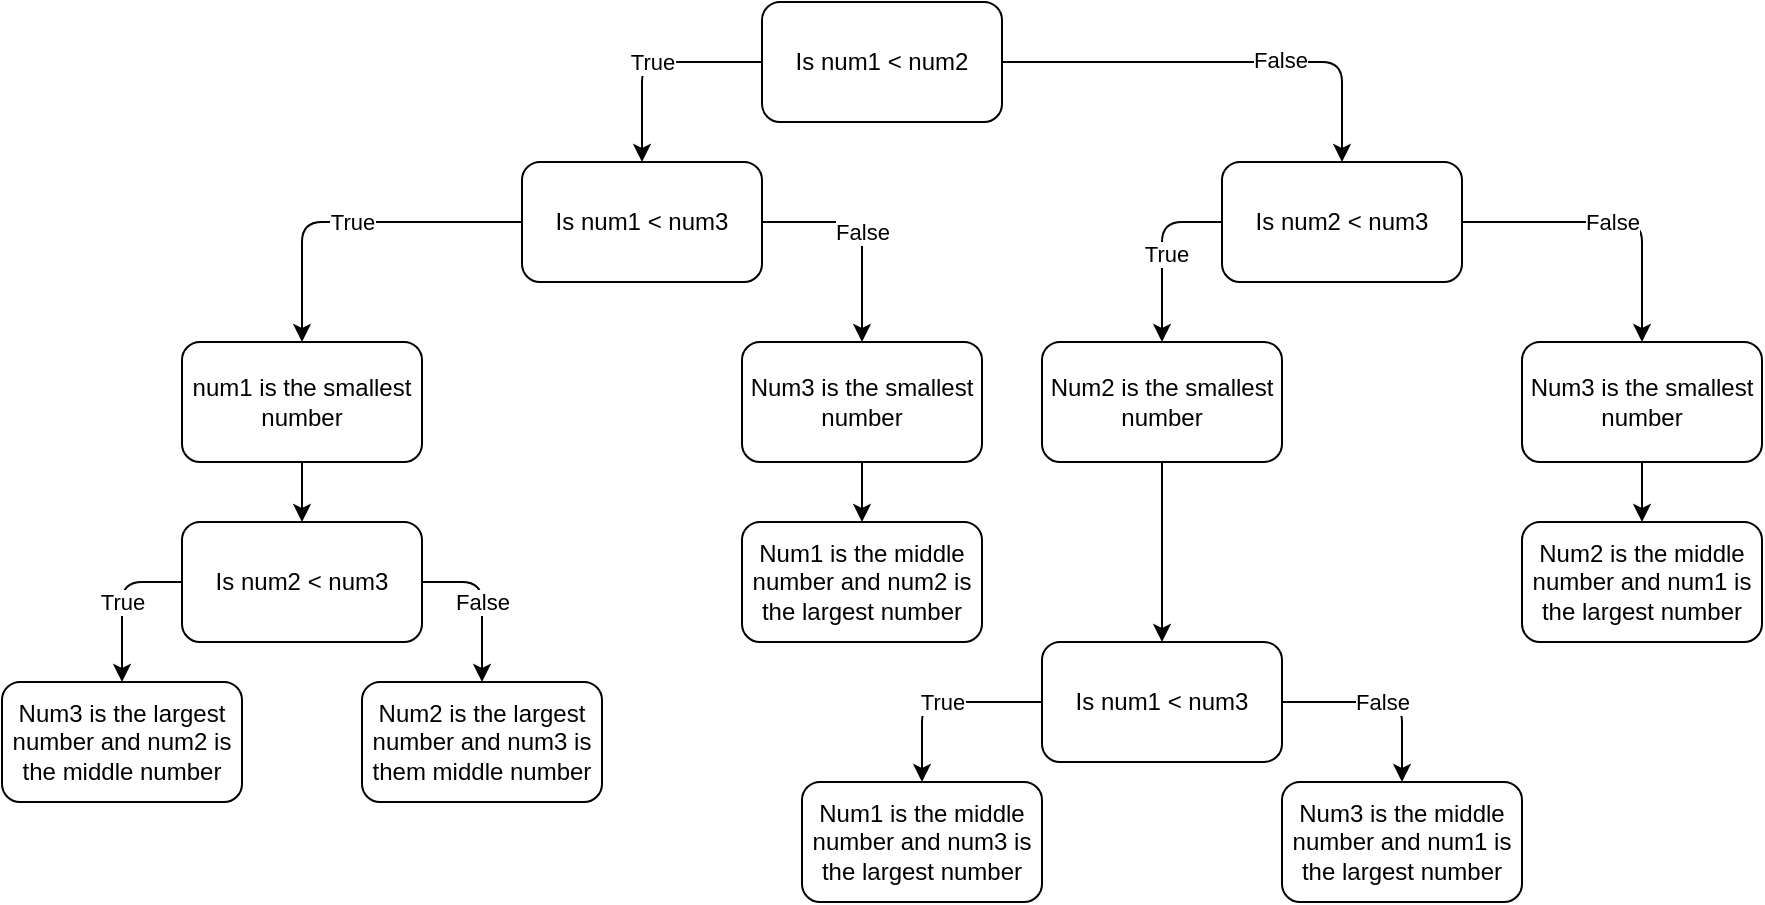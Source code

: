 <mxfile>
    <diagram id="Xt-Fz2Vv2xBR1hrrbZO-" name="Page-1">
        <mxGraphModel dx="1660" dy="566" grid="1" gridSize="10" guides="1" tooltips="1" connect="1" arrows="1" fold="1" page="1" pageScale="1" pageWidth="850" pageHeight="1100" math="0" shadow="0">
            <root>
                <mxCell id="0"/>
                <mxCell id="1" parent="0"/>
                <mxCell id="4" value="True" style="edgeStyle=none;html=1;exitX=0;exitY=0.5;exitDx=0;exitDy=0;entryX=0.5;entryY=0;entryDx=0;entryDy=0;" edge="1" parent="1" source="2" target="3">
                    <mxGeometry relative="1" as="geometry">
                        <Array as="points">
                            <mxPoint x="-105" y="120"/>
                        </Array>
                    </mxGeometry>
                </mxCell>
                <mxCell id="28" style="edgeStyle=none;html=1;exitX=1;exitY=0.5;exitDx=0;exitDy=0;entryX=0.5;entryY=0;entryDx=0;entryDy=0;" edge="1" parent="1" source="2" target="27">
                    <mxGeometry relative="1" as="geometry">
                        <Array as="points">
                            <mxPoint x="245" y="120"/>
                        </Array>
                    </mxGeometry>
                </mxCell>
                <mxCell id="29" value="False" style="edgeLabel;html=1;align=center;verticalAlign=middle;resizable=0;points=[];" vertex="1" connectable="0" parent="28">
                    <mxGeometry x="0.264" y="1" relative="1" as="geometry">
                        <mxPoint as="offset"/>
                    </mxGeometry>
                </mxCell>
                <mxCell id="2" value="Is num1 &amp;lt; num2" style="rounded=1;whiteSpace=wrap;html=1;" vertex="1" parent="1">
                    <mxGeometry x="-45" y="90" width="120" height="60" as="geometry"/>
                </mxCell>
                <mxCell id="6" value="True" style="edgeStyle=none;html=1;exitX=0;exitY=0.5;exitDx=0;exitDy=0;" edge="1" parent="1" source="3" target="5">
                    <mxGeometry relative="1" as="geometry">
                        <Array as="points">
                            <mxPoint x="-275" y="200"/>
                        </Array>
                    </mxGeometry>
                </mxCell>
                <mxCell id="17" value="False" style="edgeStyle=none;html=1;exitX=1;exitY=0.5;exitDx=0;exitDy=0;entryX=0.5;entryY=0;entryDx=0;entryDy=0;" edge="1" parent="1" source="3" target="16">
                    <mxGeometry relative="1" as="geometry">
                        <Array as="points">
                            <mxPoint x="5" y="200"/>
                        </Array>
                    </mxGeometry>
                </mxCell>
                <mxCell id="3" value="Is num1 &amp;lt; num3" style="rounded=1;whiteSpace=wrap;html=1;" vertex="1" parent="1">
                    <mxGeometry x="-165" y="170" width="120" height="60" as="geometry"/>
                </mxCell>
                <mxCell id="18" style="edgeStyle=none;html=1;exitX=0.5;exitY=1;exitDx=0;exitDy=0;entryX=0.5;entryY=0;entryDx=0;entryDy=0;" edge="1" parent="1" source="5" target="10">
                    <mxGeometry relative="1" as="geometry"/>
                </mxCell>
                <mxCell id="5" value="num1 is the smallest number" style="rounded=1;whiteSpace=wrap;html=1;" vertex="1" parent="1">
                    <mxGeometry x="-335" y="260" width="120" height="60" as="geometry"/>
                </mxCell>
                <mxCell id="13" value="True" style="edgeStyle=none;html=1;exitX=0;exitY=0.5;exitDx=0;exitDy=0;entryX=0.5;entryY=0;entryDx=0;entryDy=0;" edge="1" parent="1" source="10" target="12">
                    <mxGeometry relative="1" as="geometry">
                        <Array as="points">
                            <mxPoint x="-365" y="380"/>
                        </Array>
                    </mxGeometry>
                </mxCell>
                <mxCell id="15" value="False" style="edgeStyle=none;html=1;exitX=1;exitY=0.5;exitDx=0;exitDy=0;entryX=0.5;entryY=0;entryDx=0;entryDy=0;" edge="1" parent="1" source="10" target="14">
                    <mxGeometry relative="1" as="geometry">
                        <Array as="points">
                            <mxPoint x="-185" y="380"/>
                        </Array>
                    </mxGeometry>
                </mxCell>
                <mxCell id="10" value="Is num2 &amp;lt; num3" style="rounded=1;whiteSpace=wrap;html=1;" vertex="1" parent="1">
                    <mxGeometry x="-335" y="350" width="120" height="60" as="geometry"/>
                </mxCell>
                <mxCell id="12" value="Num3 is the largest number and num2 is the middle number" style="rounded=1;whiteSpace=wrap;html=1;" vertex="1" parent="1">
                    <mxGeometry x="-425" y="430" width="120" height="60" as="geometry"/>
                </mxCell>
                <mxCell id="14" value="Num2 is the largest number and num3 is them middle number" style="rounded=1;whiteSpace=wrap;html=1;" vertex="1" parent="1">
                    <mxGeometry x="-245" y="430" width="120" height="60" as="geometry"/>
                </mxCell>
                <mxCell id="24" style="edgeStyle=none;html=1;exitX=0.5;exitY=1;exitDx=0;exitDy=0;entryX=0.5;entryY=0;entryDx=0;entryDy=0;" edge="1" parent="1" source="16" target="21">
                    <mxGeometry relative="1" as="geometry"/>
                </mxCell>
                <mxCell id="16" value="Num3 is the smallest number" style="rounded=1;whiteSpace=wrap;html=1;" vertex="1" parent="1">
                    <mxGeometry x="-55" y="260" width="120" height="60" as="geometry"/>
                </mxCell>
                <mxCell id="21" value="Num1 is the middle number and num2 is the largest number" style="rounded=1;whiteSpace=wrap;html=1;" vertex="1" parent="1">
                    <mxGeometry x="-55" y="350" width="120" height="60" as="geometry"/>
                </mxCell>
                <mxCell id="31" style="edgeStyle=none;html=1;exitX=0;exitY=0.5;exitDx=0;exitDy=0;entryX=0.5;entryY=0;entryDx=0;entryDy=0;" edge="1" parent="1" source="27" target="30">
                    <mxGeometry relative="1" as="geometry">
                        <Array as="points">
                            <mxPoint x="155" y="200"/>
                        </Array>
                    </mxGeometry>
                </mxCell>
                <mxCell id="32" value="True" style="edgeLabel;html=1;align=center;verticalAlign=middle;resizable=0;points=[];" vertex="1" connectable="0" parent="31">
                    <mxGeometry x="0.022" y="2" relative="1" as="geometry">
                        <mxPoint as="offset"/>
                    </mxGeometry>
                </mxCell>
                <mxCell id="41" value="False" style="edgeStyle=none;html=1;exitX=1;exitY=0.5;exitDx=0;exitDy=0;entryX=0.5;entryY=0;entryDx=0;entryDy=0;" edge="1" parent="1" source="27" target="39">
                    <mxGeometry relative="1" as="geometry">
                        <Array as="points">
                            <mxPoint x="395" y="200"/>
                        </Array>
                    </mxGeometry>
                </mxCell>
                <mxCell id="27" value="Is num2 &amp;lt; num3" style="rounded=1;whiteSpace=wrap;html=1;" vertex="1" parent="1">
                    <mxGeometry x="185" y="170" width="120" height="60" as="geometry"/>
                </mxCell>
                <mxCell id="34" style="edgeStyle=none;html=1;exitX=0.5;exitY=1;exitDx=0;exitDy=0;entryX=0.5;entryY=0;entryDx=0;entryDy=0;" edge="1" parent="1" source="30" target="33">
                    <mxGeometry relative="1" as="geometry"/>
                </mxCell>
                <mxCell id="30" value="Num2 is the smallest number" style="rounded=1;whiteSpace=wrap;html=1;" vertex="1" parent="1">
                    <mxGeometry x="95" y="260" width="120" height="60" as="geometry"/>
                </mxCell>
                <mxCell id="36" value="True" style="edgeStyle=none;html=1;exitX=0;exitY=0.5;exitDx=0;exitDy=0;entryX=0.5;entryY=0;entryDx=0;entryDy=0;" edge="1" parent="1" source="33" target="35">
                    <mxGeometry relative="1" as="geometry">
                        <Array as="points">
                            <mxPoint x="35" y="440"/>
                        </Array>
                    </mxGeometry>
                </mxCell>
                <mxCell id="38" value="False" style="edgeStyle=none;html=1;exitX=1;exitY=0.5;exitDx=0;exitDy=0;entryX=0.5;entryY=0;entryDx=0;entryDy=0;" edge="1" parent="1" source="33" target="37">
                    <mxGeometry relative="1" as="geometry">
                        <Array as="points">
                            <mxPoint x="275" y="440"/>
                        </Array>
                    </mxGeometry>
                </mxCell>
                <mxCell id="33" value="Is num1 &amp;lt; num3" style="rounded=1;whiteSpace=wrap;html=1;" vertex="1" parent="1">
                    <mxGeometry x="95" y="410" width="120" height="60" as="geometry"/>
                </mxCell>
                <mxCell id="35" value="Num1 is the middle number and num3 is the largest number" style="rounded=1;whiteSpace=wrap;html=1;" vertex="1" parent="1">
                    <mxGeometry x="-25" y="480" width="120" height="60" as="geometry"/>
                </mxCell>
                <mxCell id="37" value="Num3 is the middle number and num1 is the largest number" style="rounded=1;whiteSpace=wrap;html=1;" vertex="1" parent="1">
                    <mxGeometry x="215" y="480" width="120" height="60" as="geometry"/>
                </mxCell>
                <mxCell id="42" style="edgeStyle=none;html=1;exitX=0.5;exitY=1;exitDx=0;exitDy=0;entryX=0.5;entryY=0;entryDx=0;entryDy=0;" edge="1" parent="1" source="39" target="40">
                    <mxGeometry relative="1" as="geometry"/>
                </mxCell>
                <mxCell id="39" value="Num3 is the smallest number" style="rounded=1;whiteSpace=wrap;html=1;" vertex="1" parent="1">
                    <mxGeometry x="335" y="260" width="120" height="60" as="geometry"/>
                </mxCell>
                <mxCell id="40" value="Num2 is the middle number and num1 is the largest number" style="rounded=1;whiteSpace=wrap;html=1;" vertex="1" parent="1">
                    <mxGeometry x="335" y="350" width="120" height="60" as="geometry"/>
                </mxCell>
            </root>
        </mxGraphModel>
    </diagram>
</mxfile>
